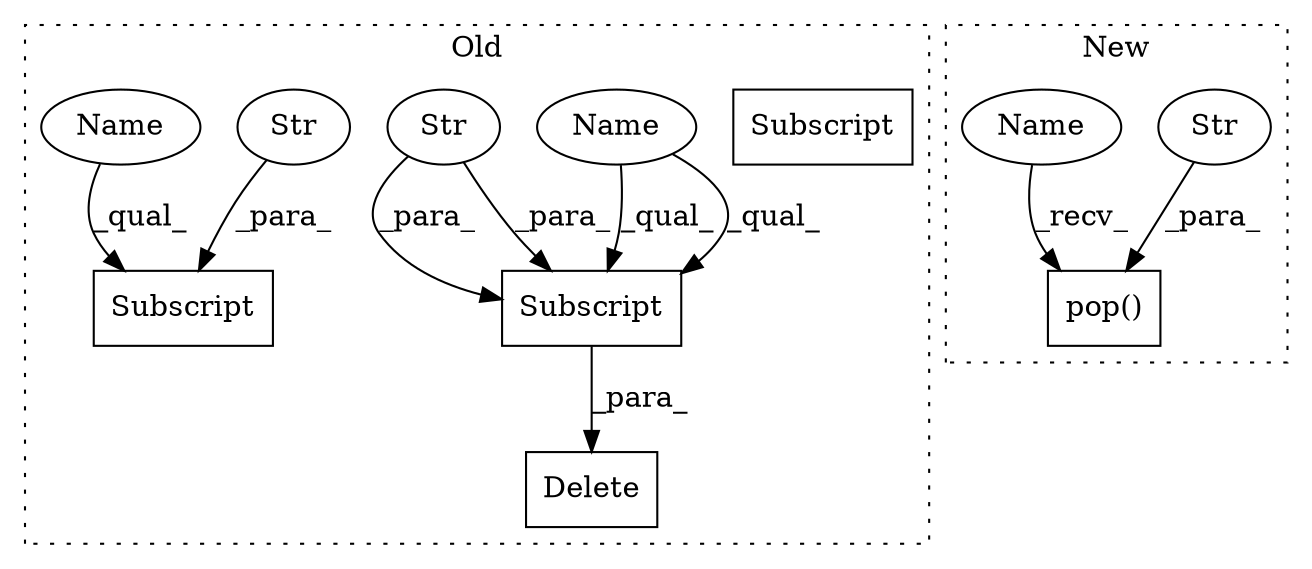 digraph G {
subgraph cluster0 {
1 [label="Delete" a="101" s="3697" l="19" shape="box"];
3 [label="Subscript" a="63" s="3701,0" l="15,0" shape="box"];
4 [label="Str" a="66" s="3710" l="5" shape="ellipse"];
6 [label="Subscript" a="63" s="3860,0" l="15,0" shape="box"];
7 [label="Str" a="66" s="3869" l="5" shape="ellipse"];
8 [label="Name" a="87" s="3701" l="8" shape="ellipse"];
9 [label="Subscript" a="63" s="3701,0" l="15,0" shape="box"];
10 [label="Name" a="87" s="3860" l="8" shape="ellipse"];
label = "Old";
style="dotted";
}
subgraph cluster1 {
2 [label="pop()" a="75" s="3709,3733" l="13,1" shape="box"];
5 [label="Str" a="66" s="3722" l="5" shape="ellipse"];
11 [label="Name" a="87" s="3709" l="8" shape="ellipse"];
label = "New";
style="dotted";
}
4 -> 9 [label="_para_"];
4 -> 9 [label="_para_"];
5 -> 2 [label="_para_"];
7 -> 6 [label="_para_"];
8 -> 9 [label="_qual_"];
8 -> 9 [label="_qual_"];
9 -> 1 [label="_para_"];
10 -> 6 [label="_qual_"];
11 -> 2 [label="_recv_"];
}